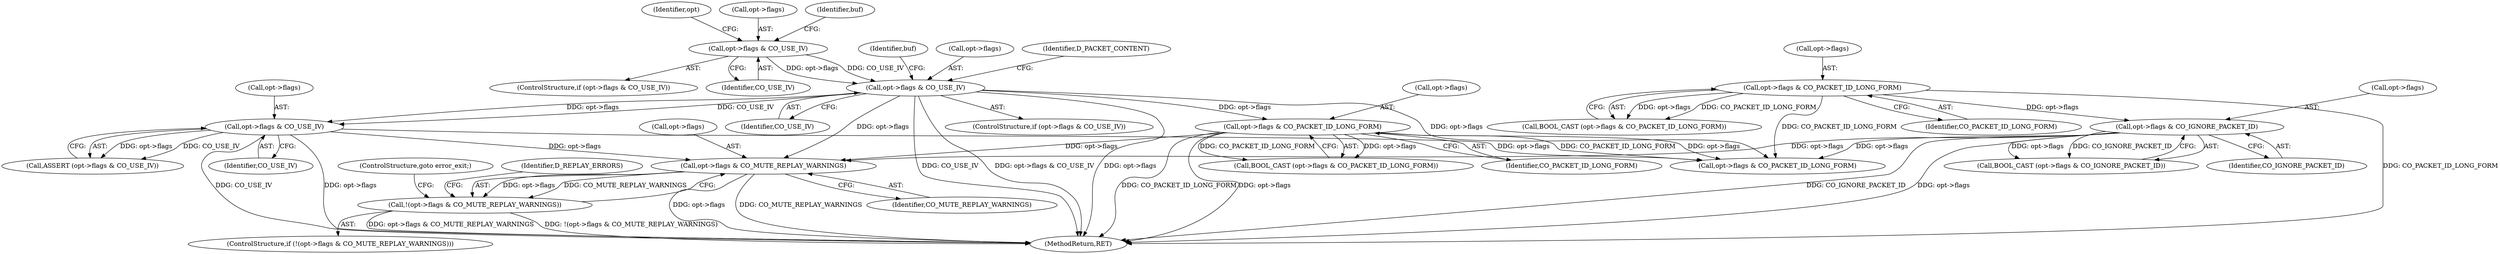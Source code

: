 digraph "0_openvpn_11d21349a4e7e38a025849479b36ace7c2eec2ee@pointer" {
"1000519" [label="(Call,opt->flags & CO_MUTE_REPLAY_WARNINGS)"];
"1000402" [label="(Call,opt->flags & CO_USE_IV)"];
"1000265" [label="(Call,opt->flags & CO_USE_IV)"];
"1000241" [label="(Call,opt->flags & CO_USE_IV)"];
"1000463" [label="(Call,opt->flags & CO_IGNORE_PACKET_ID)"];
"1000452" [label="(Call,opt->flags & CO_PACKET_ID_LONG_FORM)"];
"1000380" [label="(Call,opt->flags & CO_PACKET_ID_LONG_FORM)"];
"1000518" [label="(Call,!(opt->flags & CO_MUTE_REPLAY_WARNINGS))"];
"1000266" [label="(Call,opt->flags)"];
"1000517" [label="(ControlStructure,if (!(opt->flags & CO_MUTE_REPLAY_WARNINGS)))"];
"1000267" [label="(Identifier,opt)"];
"1000242" [label="(Call,opt->flags)"];
"1000269" [label="(Identifier,CO_USE_IV)"];
"1000451" [label="(Call,BOOL_CAST (opt->flags & CO_PACKET_ID_LONG_FORM))"];
"1000456" [label="(Identifier,CO_PACKET_ID_LONG_FORM)"];
"1000467" [label="(Identifier,CO_IGNORE_PACKET_ID)"];
"1000534" [label="(ControlStructure,goto error_exit;)"];
"1000453" [label="(Call,opt->flags)"];
"1000464" [label="(Call,opt->flags)"];
"1000463" [label="(Call,opt->flags & CO_IGNORE_PACKET_ID)"];
"1000462" [label="(Call,BOOL_CAST (opt->flags & CO_IGNORE_PACKET_ID))"];
"1000384" [label="(Identifier,CO_PACKET_ID_LONG_FORM)"];
"1000520" [label="(Call,opt->flags)"];
"1000402" [label="(Call,opt->flags & CO_USE_IV)"];
"1000240" [label="(ControlStructure,if (opt->flags & CO_USE_IV))"];
"1000250" [label="(Identifier,buf)"];
"1000525" [label="(Identifier,D_REPLAY_ERRORS)"];
"1000271" [label="(Identifier,D_PACKET_CONTENT)"];
"1000265" [label="(Call,opt->flags & CO_USE_IV)"];
"1000379" [label="(Call,BOOL_CAST (opt->flags & CO_PACKET_ID_LONG_FORM))"];
"1000403" [label="(Call,opt->flags)"];
"1000381" [label="(Call,opt->flags)"];
"1000282" [label="(Identifier,buf)"];
"1000519" [label="(Call,opt->flags & CO_MUTE_REPLAY_WARNINGS)"];
"1000503" [label="(Call,opt->flags & CO_PACKET_ID_LONG_FORM)"];
"1000556" [label="(MethodReturn,RET)"];
"1000406" [label="(Identifier,CO_USE_IV)"];
"1000518" [label="(Call,!(opt->flags & CO_MUTE_REPLAY_WARNINGS))"];
"1000264" [label="(ControlStructure,if (opt->flags & CO_USE_IV))"];
"1000241" [label="(Call,opt->flags & CO_USE_IV)"];
"1000245" [label="(Identifier,CO_USE_IV)"];
"1000452" [label="(Call,opt->flags & CO_PACKET_ID_LONG_FORM)"];
"1000380" [label="(Call,opt->flags & CO_PACKET_ID_LONG_FORM)"];
"1000523" [label="(Identifier,CO_MUTE_REPLAY_WARNINGS)"];
"1000401" [label="(Call,ASSERT (opt->flags & CO_USE_IV))"];
"1000519" -> "1000518"  [label="AST: "];
"1000519" -> "1000523"  [label="CFG: "];
"1000520" -> "1000519"  [label="AST: "];
"1000523" -> "1000519"  [label="AST: "];
"1000518" -> "1000519"  [label="CFG: "];
"1000519" -> "1000556"  [label="DDG: opt->flags"];
"1000519" -> "1000556"  [label="DDG: CO_MUTE_REPLAY_WARNINGS"];
"1000519" -> "1000518"  [label="DDG: opt->flags"];
"1000519" -> "1000518"  [label="DDG: CO_MUTE_REPLAY_WARNINGS"];
"1000402" -> "1000519"  [label="DDG: opt->flags"];
"1000265" -> "1000519"  [label="DDG: opt->flags"];
"1000463" -> "1000519"  [label="DDG: opt->flags"];
"1000380" -> "1000519"  [label="DDG: opt->flags"];
"1000402" -> "1000401"  [label="AST: "];
"1000402" -> "1000406"  [label="CFG: "];
"1000403" -> "1000402"  [label="AST: "];
"1000406" -> "1000402"  [label="AST: "];
"1000401" -> "1000402"  [label="CFG: "];
"1000402" -> "1000556"  [label="DDG: opt->flags"];
"1000402" -> "1000556"  [label="DDG: CO_USE_IV"];
"1000402" -> "1000401"  [label="DDG: opt->flags"];
"1000402" -> "1000401"  [label="DDG: CO_USE_IV"];
"1000265" -> "1000402"  [label="DDG: opt->flags"];
"1000265" -> "1000402"  [label="DDG: CO_USE_IV"];
"1000402" -> "1000503"  [label="DDG: opt->flags"];
"1000265" -> "1000264"  [label="AST: "];
"1000265" -> "1000269"  [label="CFG: "];
"1000266" -> "1000265"  [label="AST: "];
"1000269" -> "1000265"  [label="AST: "];
"1000271" -> "1000265"  [label="CFG: "];
"1000282" -> "1000265"  [label="CFG: "];
"1000265" -> "1000556"  [label="DDG: CO_USE_IV"];
"1000265" -> "1000556"  [label="DDG: opt->flags & CO_USE_IV"];
"1000265" -> "1000556"  [label="DDG: opt->flags"];
"1000241" -> "1000265"  [label="DDG: opt->flags"];
"1000241" -> "1000265"  [label="DDG: CO_USE_IV"];
"1000265" -> "1000380"  [label="DDG: opt->flags"];
"1000265" -> "1000503"  [label="DDG: opt->flags"];
"1000241" -> "1000240"  [label="AST: "];
"1000241" -> "1000245"  [label="CFG: "];
"1000242" -> "1000241"  [label="AST: "];
"1000245" -> "1000241"  [label="AST: "];
"1000250" -> "1000241"  [label="CFG: "];
"1000267" -> "1000241"  [label="CFG: "];
"1000463" -> "1000462"  [label="AST: "];
"1000463" -> "1000467"  [label="CFG: "];
"1000464" -> "1000463"  [label="AST: "];
"1000467" -> "1000463"  [label="AST: "];
"1000462" -> "1000463"  [label="CFG: "];
"1000463" -> "1000556"  [label="DDG: CO_IGNORE_PACKET_ID"];
"1000463" -> "1000556"  [label="DDG: opt->flags"];
"1000463" -> "1000462"  [label="DDG: opt->flags"];
"1000463" -> "1000462"  [label="DDG: CO_IGNORE_PACKET_ID"];
"1000452" -> "1000463"  [label="DDG: opt->flags"];
"1000463" -> "1000503"  [label="DDG: opt->flags"];
"1000452" -> "1000451"  [label="AST: "];
"1000452" -> "1000456"  [label="CFG: "];
"1000453" -> "1000452"  [label="AST: "];
"1000456" -> "1000452"  [label="AST: "];
"1000451" -> "1000452"  [label="CFG: "];
"1000452" -> "1000556"  [label="DDG: CO_PACKET_ID_LONG_FORM"];
"1000452" -> "1000451"  [label="DDG: opt->flags"];
"1000452" -> "1000451"  [label="DDG: CO_PACKET_ID_LONG_FORM"];
"1000452" -> "1000503"  [label="DDG: CO_PACKET_ID_LONG_FORM"];
"1000380" -> "1000379"  [label="AST: "];
"1000380" -> "1000384"  [label="CFG: "];
"1000381" -> "1000380"  [label="AST: "];
"1000384" -> "1000380"  [label="AST: "];
"1000379" -> "1000380"  [label="CFG: "];
"1000380" -> "1000556"  [label="DDG: CO_PACKET_ID_LONG_FORM"];
"1000380" -> "1000556"  [label="DDG: opt->flags"];
"1000380" -> "1000379"  [label="DDG: opt->flags"];
"1000380" -> "1000379"  [label="DDG: CO_PACKET_ID_LONG_FORM"];
"1000380" -> "1000503"  [label="DDG: opt->flags"];
"1000380" -> "1000503"  [label="DDG: CO_PACKET_ID_LONG_FORM"];
"1000518" -> "1000517"  [label="AST: "];
"1000525" -> "1000518"  [label="CFG: "];
"1000534" -> "1000518"  [label="CFG: "];
"1000518" -> "1000556"  [label="DDG: opt->flags & CO_MUTE_REPLAY_WARNINGS"];
"1000518" -> "1000556"  [label="DDG: !(opt->flags & CO_MUTE_REPLAY_WARNINGS)"];
}
